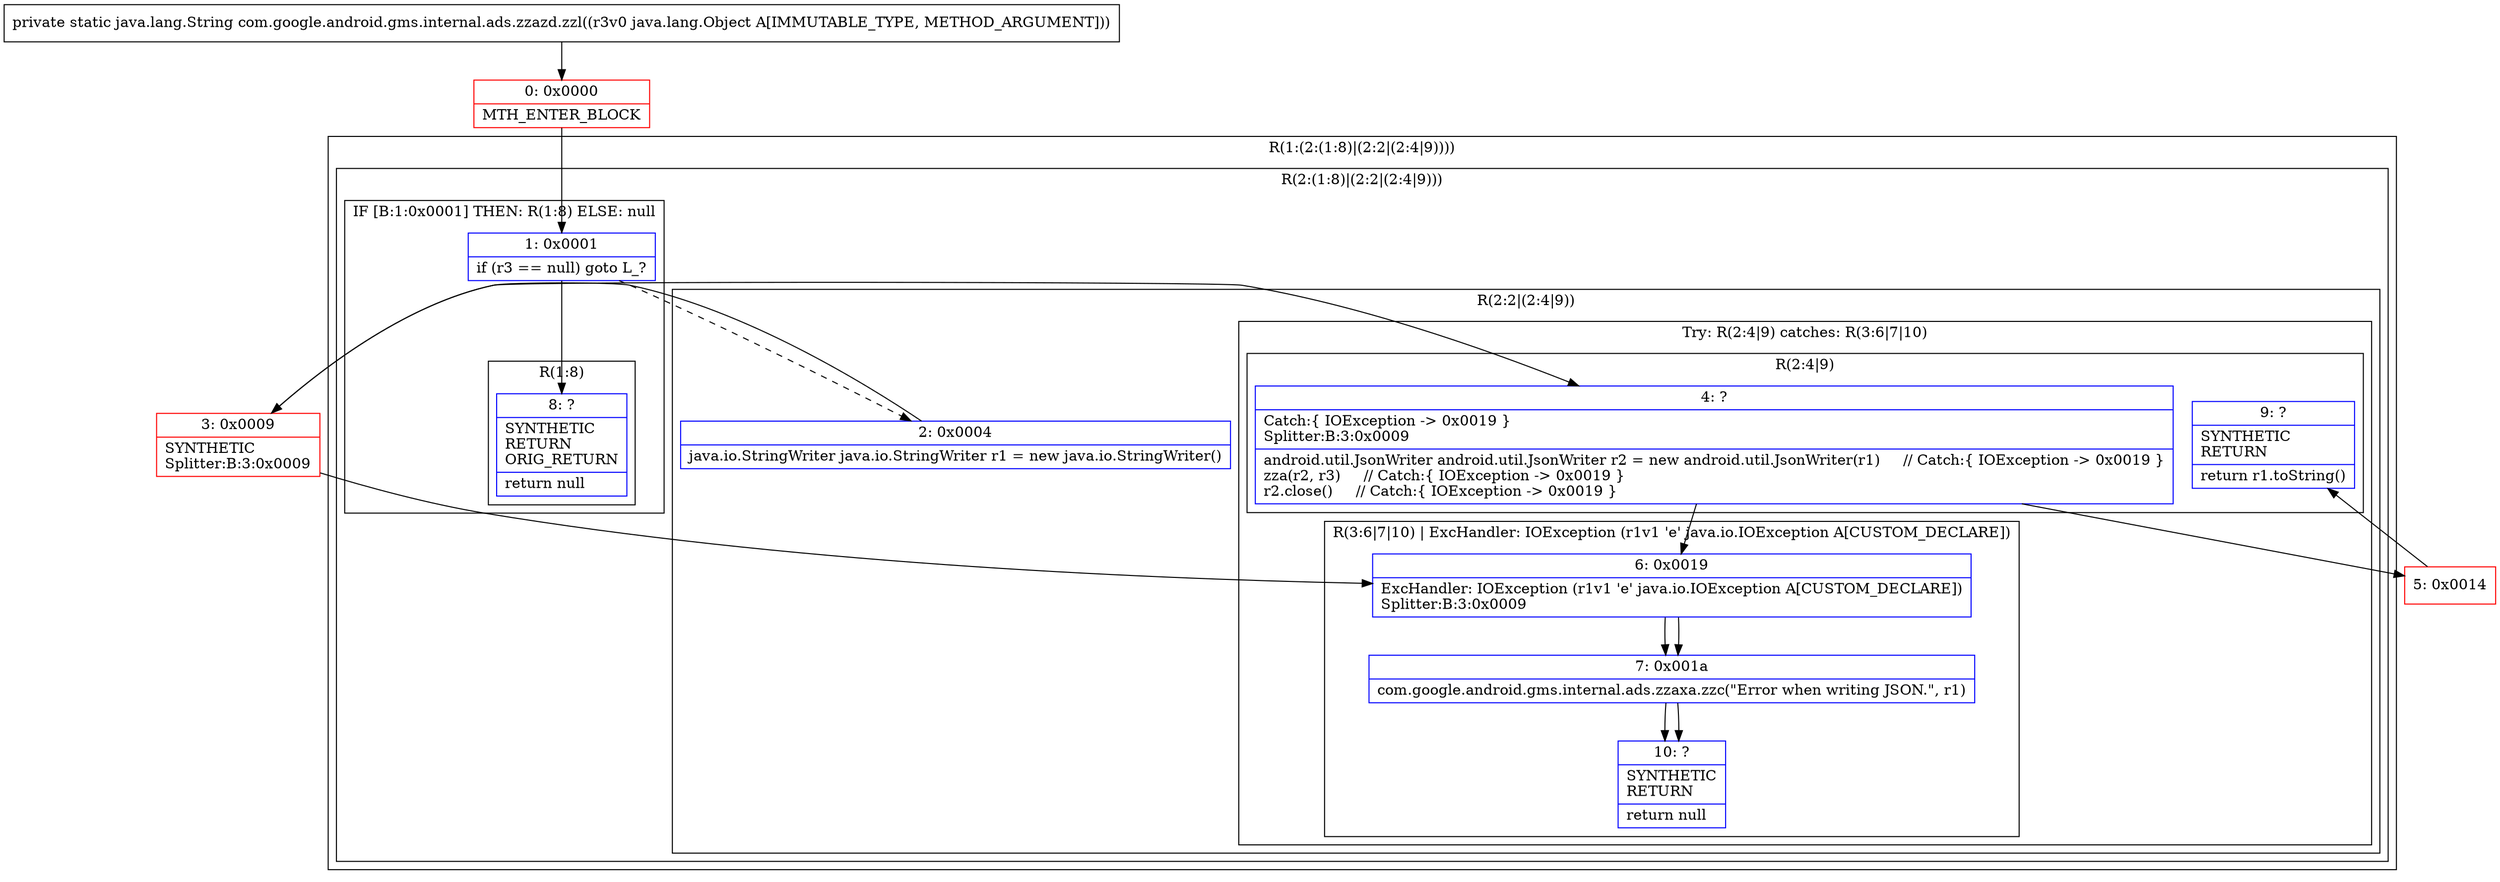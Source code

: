 digraph "CFG forcom.google.android.gms.internal.ads.zzazd.zzl(Ljava\/lang\/Object;)Ljava\/lang\/String;" {
subgraph cluster_Region_1987856905 {
label = "R(1:(2:(1:8)|(2:2|(2:4|9))))";
node [shape=record,color=blue];
subgraph cluster_Region_1556123756 {
label = "R(2:(1:8)|(2:2|(2:4|9)))";
node [shape=record,color=blue];
subgraph cluster_IfRegion_674646204 {
label = "IF [B:1:0x0001] THEN: R(1:8) ELSE: null";
node [shape=record,color=blue];
Node_1 [shape=record,label="{1\:\ 0x0001|if (r3 == null) goto L_?\l}"];
subgraph cluster_Region_345304659 {
label = "R(1:8)";
node [shape=record,color=blue];
Node_8 [shape=record,label="{8\:\ ?|SYNTHETIC\lRETURN\lORIG_RETURN\l|return null\l}"];
}
}
subgraph cluster_Region_963925095 {
label = "R(2:2|(2:4|9))";
node [shape=record,color=blue];
Node_2 [shape=record,label="{2\:\ 0x0004|java.io.StringWriter java.io.StringWriter r1 = new java.io.StringWriter()\l}"];
subgraph cluster_TryCatchRegion_11326154 {
label = "Try: R(2:4|9) catches: R(3:6|7|10)";
node [shape=record,color=blue];
subgraph cluster_Region_1505537264 {
label = "R(2:4|9)";
node [shape=record,color=blue];
Node_4 [shape=record,label="{4\:\ ?|Catch:\{ IOException \-\> 0x0019 \}\lSplitter:B:3:0x0009\l|android.util.JsonWriter android.util.JsonWriter r2 = new android.util.JsonWriter(r1)     \/\/ Catch:\{ IOException \-\> 0x0019 \}\lzza(r2, r3)     \/\/ Catch:\{ IOException \-\> 0x0019 \}\lr2.close()     \/\/ Catch:\{ IOException \-\> 0x0019 \}\l}"];
Node_9 [shape=record,label="{9\:\ ?|SYNTHETIC\lRETURN\l|return r1.toString()\l}"];
}
subgraph cluster_Region_1480028483 {
label = "R(3:6|7|10) | ExcHandler: IOException (r1v1 'e' java.io.IOException A[CUSTOM_DECLARE])\l";
node [shape=record,color=blue];
Node_6 [shape=record,label="{6\:\ 0x0019|ExcHandler: IOException (r1v1 'e' java.io.IOException A[CUSTOM_DECLARE])\lSplitter:B:3:0x0009\l}"];
Node_7 [shape=record,label="{7\:\ 0x001a|com.google.android.gms.internal.ads.zzaxa.zzc(\"Error when writing JSON.\", r1)\l}"];
Node_10 [shape=record,label="{10\:\ ?|SYNTHETIC\lRETURN\l|return null\l}"];
}
}
}
}
}
subgraph cluster_Region_1480028483 {
label = "R(3:6|7|10) | ExcHandler: IOException (r1v1 'e' java.io.IOException A[CUSTOM_DECLARE])\l";
node [shape=record,color=blue];
Node_6 [shape=record,label="{6\:\ 0x0019|ExcHandler: IOException (r1v1 'e' java.io.IOException A[CUSTOM_DECLARE])\lSplitter:B:3:0x0009\l}"];
Node_7 [shape=record,label="{7\:\ 0x001a|com.google.android.gms.internal.ads.zzaxa.zzc(\"Error when writing JSON.\", r1)\l}"];
Node_10 [shape=record,label="{10\:\ ?|SYNTHETIC\lRETURN\l|return null\l}"];
}
Node_0 [shape=record,color=red,label="{0\:\ 0x0000|MTH_ENTER_BLOCK\l}"];
Node_3 [shape=record,color=red,label="{3\:\ 0x0009|SYNTHETIC\lSplitter:B:3:0x0009\l}"];
Node_5 [shape=record,color=red,label="{5\:\ 0x0014}"];
MethodNode[shape=record,label="{private static java.lang.String com.google.android.gms.internal.ads.zzazd.zzl((r3v0 java.lang.Object A[IMMUTABLE_TYPE, METHOD_ARGUMENT])) }"];
MethodNode -> Node_0;
Node_1 -> Node_2[style=dashed];
Node_1 -> Node_8;
Node_2 -> Node_3;
Node_4 -> Node_5;
Node_4 -> Node_6;
Node_6 -> Node_7;
Node_7 -> Node_10;
Node_6 -> Node_7;
Node_7 -> Node_10;
Node_0 -> Node_1;
Node_3 -> Node_4;
Node_3 -> Node_6;
Node_5 -> Node_9;
}

